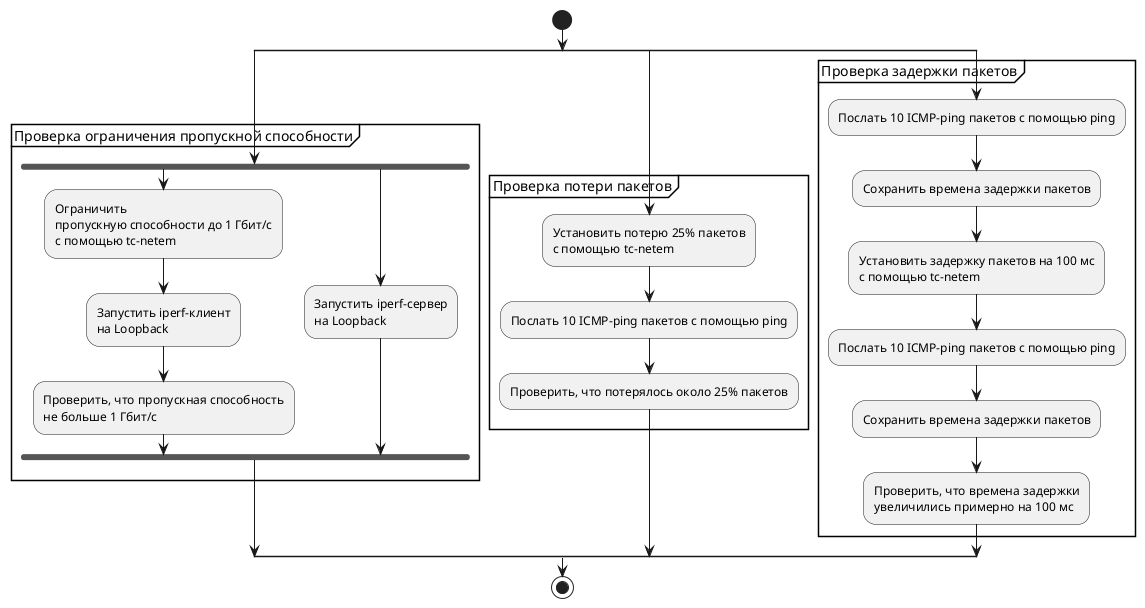 @startuml
start
split
partition "Проверка ограничения пропускной способности" {
  fork
    :Ограничить\nпропускную способности до 1 Гбит/с\nс помощью tc-netem;
    :Запустить iperf-клиент\nна Loopback;
    :Проверить, что пропускная способность\nне больше 1 Гбит/с;
  fork again
    :Запустить iperf-сервер\nна Loopback;
  end fork
}
split again
partition "Проверка потери пакетов" {
  :Установить потерю 25% пакетов\nс помощью tc-netem;
  :Послать 10 ICMP-ping пакетов с помощью ping;
  :Проверить, что потерялось около 25% пакетов;
}
split again
partition "Проверка задержки пакетов" {
  :Послать 10 ICMP-ping пакетов с помощью ping;
  :Сохранить времена задержки пакетов;
  :Установить задержку пакетов на 100 мс\nс помощью tc-netem;
  :Послать 10 ICMP-ping пакетов с помощью ping;
  :Сохранить времена задержки пакетов;
  :Проверить, что времена задержки\nувеличились примерно на 100 мс;
}
end split
stop
@enduml
